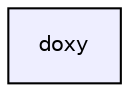 digraph "doxy" {
  compound=true
  node [ fontsize="10", fontname="Helvetica"];
  edge [ labelfontsize="10", labelfontname="Helvetica"];
  dir_0852b6145d5475d7a8e4df489fe46e4c [shape=box, label="doxy", style="filled", fillcolor="#eeeeff", pencolor="black", URL="dir_0852b6145d5475d7a8e4df489fe46e4c.html"];
}
